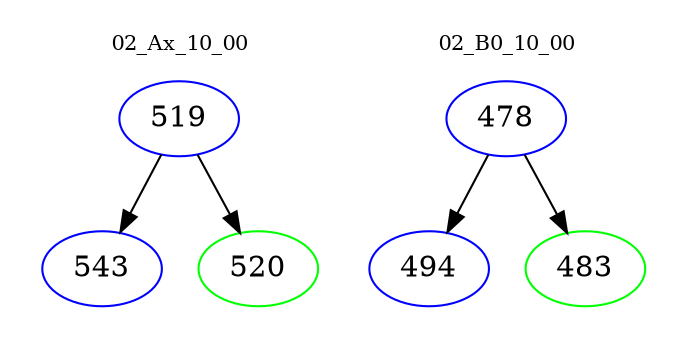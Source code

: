 digraph{
subgraph cluster_0 {
color = white
label = "02_Ax_10_00";
fontsize=10;
T0_519 [label="519", color="blue"]
T0_519 -> T0_543 [color="black"]
T0_543 [label="543", color="blue"]
T0_519 -> T0_520 [color="black"]
T0_520 [label="520", color="green"]
}
subgraph cluster_1 {
color = white
label = "02_B0_10_00";
fontsize=10;
T1_478 [label="478", color="blue"]
T1_478 -> T1_494 [color="black"]
T1_494 [label="494", color="blue"]
T1_478 -> T1_483 [color="black"]
T1_483 [label="483", color="green"]
}
}
